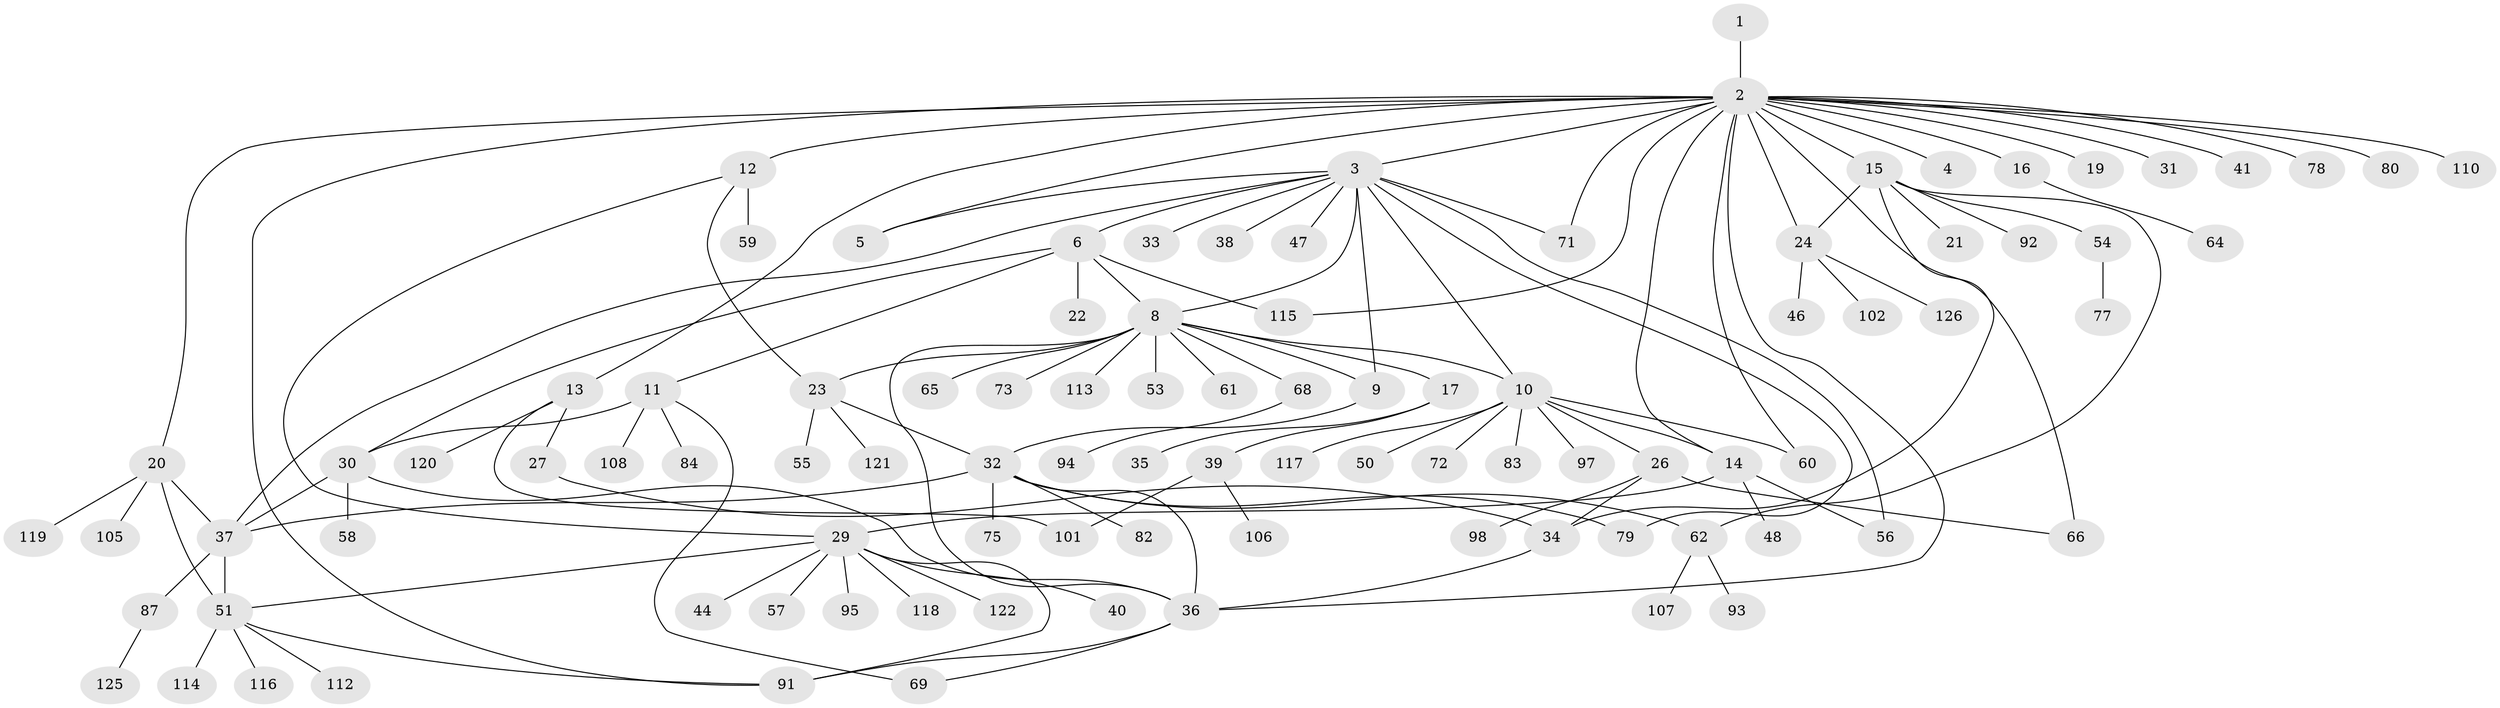 // original degree distribution, {1: 0.5396825396825397, 24: 0.007936507936507936, 14: 0.007936507936507936, 2: 0.15873015873015872, 7: 0.023809523809523808, 13: 0.007936507936507936, 3: 0.09523809523809523, 6: 0.031746031746031744, 4: 0.06349206349206349, 5: 0.047619047619047616, 8: 0.015873015873015872}
// Generated by graph-tools (version 1.1) at 2025/11/02/27/25 16:11:12]
// undirected, 97 vertices, 129 edges
graph export_dot {
graph [start="1"]
  node [color=gray90,style=filled];
  1;
  2 [super="+7"];
  3 [super="+43"];
  4;
  5;
  6 [super="+25"];
  8 [super="+18"];
  9;
  10 [super="+63"];
  11 [super="+67"];
  12 [super="+49"];
  13 [super="+28"];
  14 [super="+103"];
  15 [super="+76"];
  16;
  17 [super="+100"];
  19;
  20 [super="+52"];
  21;
  22;
  23;
  24 [super="+70"];
  26 [super="+45"];
  27;
  29 [super="+42"];
  30 [super="+123"];
  31 [super="+104"];
  32 [super="+99"];
  33;
  34;
  35;
  36 [super="+85"];
  37 [super="+88"];
  38;
  39;
  40;
  41;
  44;
  46;
  47;
  48;
  50;
  51 [super="+111"];
  53;
  54 [super="+109"];
  55;
  56 [super="+74"];
  57;
  58;
  59;
  60 [super="+96"];
  61;
  62 [super="+86"];
  64 [super="+89"];
  65;
  66;
  68;
  69 [super="+90"];
  71;
  72;
  73;
  75;
  77;
  78;
  79 [super="+81"];
  80;
  82 [super="+124"];
  83;
  84;
  87;
  91;
  92;
  93;
  94;
  95;
  97;
  98;
  101;
  102;
  105;
  106;
  107;
  108;
  110;
  112;
  113;
  114;
  115;
  116;
  117;
  118;
  119;
  120;
  121;
  122;
  125;
  126;
  1 -- 2;
  2 -- 3;
  2 -- 4;
  2 -- 5;
  2 -- 12 [weight=2];
  2 -- 13;
  2 -- 14;
  2 -- 15;
  2 -- 16;
  2 -- 19;
  2 -- 20;
  2 -- 36;
  2 -- 41;
  2 -- 60;
  2 -- 66;
  2 -- 71;
  2 -- 78;
  2 -- 80;
  2 -- 91;
  2 -- 110;
  2 -- 115;
  2 -- 31;
  2 -- 24;
  3 -- 5;
  3 -- 6;
  3 -- 8;
  3 -- 9;
  3 -- 10;
  3 -- 33;
  3 -- 38;
  3 -- 47;
  3 -- 56;
  3 -- 71;
  3 -- 37;
  3 -- 79;
  6 -- 8;
  6 -- 11;
  6 -- 22;
  6 -- 30;
  6 -- 115;
  8 -- 9;
  8 -- 10;
  8 -- 17;
  8 -- 23;
  8 -- 36;
  8 -- 53;
  8 -- 61;
  8 -- 65;
  8 -- 73;
  8 -- 113;
  8 -- 68;
  9 -- 32;
  10 -- 14;
  10 -- 26;
  10 -- 50;
  10 -- 97;
  10 -- 83;
  10 -- 117;
  10 -- 72;
  10 -- 60;
  11 -- 84;
  11 -- 108;
  11 -- 30;
  11 -- 69;
  12 -- 23;
  12 -- 29;
  12 -- 59;
  13 -- 27;
  13 -- 101;
  13 -- 120;
  14 -- 29;
  14 -- 48;
  14 -- 56;
  15 -- 21;
  15 -- 24;
  15 -- 34;
  15 -- 54;
  15 -- 62;
  15 -- 92;
  16 -- 64;
  17 -- 35;
  17 -- 39;
  20 -- 37;
  20 -- 51;
  20 -- 105;
  20 -- 119;
  23 -- 32;
  23 -- 55;
  23 -- 121;
  24 -- 46;
  24 -- 102;
  24 -- 126;
  26 -- 66;
  26 -- 34;
  26 -- 98;
  27 -- 34;
  29 -- 40;
  29 -- 44;
  29 -- 95;
  29 -- 122;
  29 -- 51;
  29 -- 118;
  29 -- 57;
  29 -- 91;
  30 -- 58;
  30 -- 36;
  30 -- 37;
  32 -- 75;
  32 -- 79;
  32 -- 82;
  32 -- 36;
  32 -- 37;
  32 -- 62;
  34 -- 36;
  36 -- 69;
  36 -- 91;
  37 -- 51;
  37 -- 87;
  39 -- 101;
  39 -- 106;
  51 -- 116;
  51 -- 112;
  51 -- 91;
  51 -- 114;
  54 -- 77;
  62 -- 107;
  62 -- 93;
  68 -- 94;
  87 -- 125;
}
